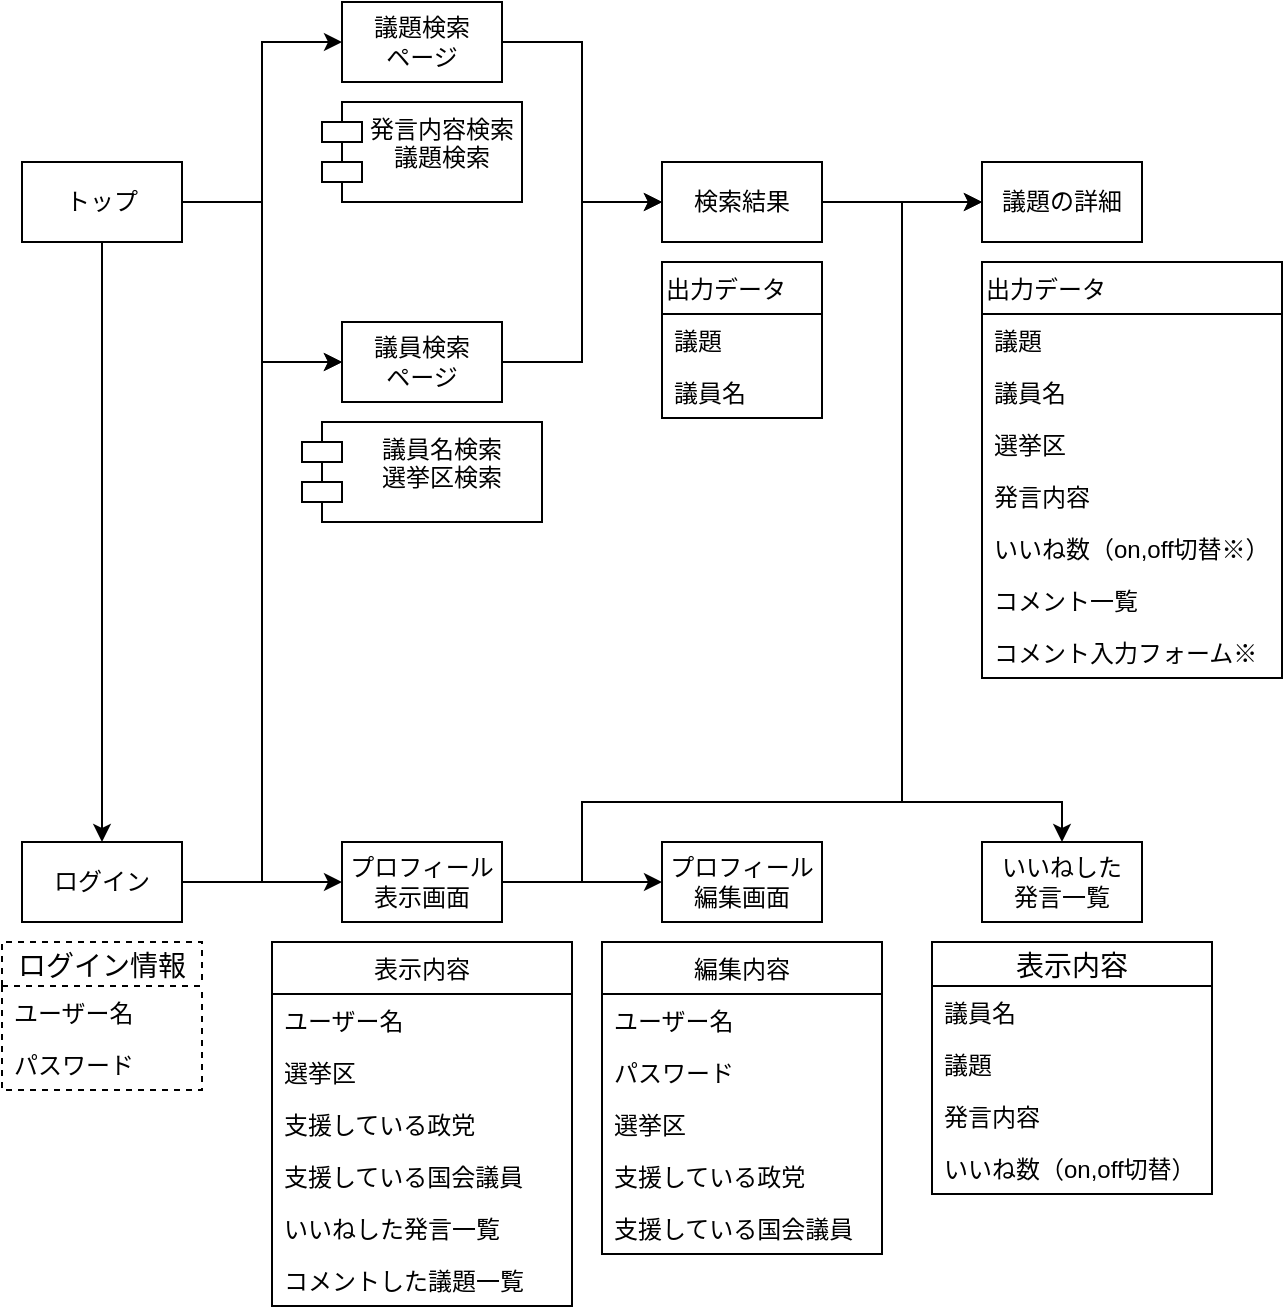 <mxfile version="12.7.9" type="github">
  <diagram id="0rO4H0AOjrc8wskct2MH" name="ページ1">
    <mxGraphModel dx="788" dy="538" grid="1" gridSize="10" guides="1" tooltips="1" connect="1" arrows="1" fold="1" page="1" pageScale="1" pageWidth="827" pageHeight="1169" math="0" shadow="0">
      <root>
        <mxCell id="0" />
        <mxCell id="1" parent="0" />
        <mxCell id="8d0hMVgpY54n9cvfxiN_-3" value="" style="edgeStyle=orthogonalEdgeStyle;rounded=0;orthogonalLoop=1;jettySize=auto;html=1;entryX=0;entryY=0.5;entryDx=0;entryDy=0;" parent="1" source="8d0hMVgpY54n9cvfxiN_-1" target="8d0hMVgpY54n9cvfxiN_-2" edge="1">
          <mxGeometry relative="1" as="geometry" />
        </mxCell>
        <mxCell id="8d0hMVgpY54n9cvfxiN_-5" value="" style="edgeStyle=orthogonalEdgeStyle;rounded=0;orthogonalLoop=1;jettySize=auto;html=1;entryX=0;entryY=0.5;entryDx=0;entryDy=0;" parent="1" source="8d0hMVgpY54n9cvfxiN_-1" target="8d0hMVgpY54n9cvfxiN_-4" edge="1">
          <mxGeometry relative="1" as="geometry" />
        </mxCell>
        <mxCell id="k88-d9VjDGWnWwPNP36y-23" value="" style="edgeStyle=orthogonalEdgeStyle;rounded=0;orthogonalLoop=1;jettySize=auto;html=1;entryX=0.5;entryY=0;entryDx=0;entryDy=0;" edge="1" parent="1" source="8d0hMVgpY54n9cvfxiN_-1" target="dAQDUS-45XpWEjmuFLyP-19">
          <mxGeometry relative="1" as="geometry">
            <mxPoint x="80" y="240" as="targetPoint" />
          </mxGeometry>
        </mxCell>
        <mxCell id="8d0hMVgpY54n9cvfxiN_-1" value="トップ" style="rounded=0;whiteSpace=wrap;html=1;" parent="1" vertex="1">
          <mxGeometry x="40" y="120" width="80" height="40" as="geometry" />
        </mxCell>
        <mxCell id="8d0hMVgpY54n9cvfxiN_-10" value="" style="edgeStyle=orthogonalEdgeStyle;rounded=0;orthogonalLoop=1;jettySize=auto;html=1;entryX=0;entryY=0.5;entryDx=0;entryDy=0;" parent="1" source="8d0hMVgpY54n9cvfxiN_-4" target="8d0hMVgpY54n9cvfxiN_-8" edge="1">
          <mxGeometry relative="1" as="geometry">
            <mxPoint x="360" y="180" as="targetPoint" />
          </mxGeometry>
        </mxCell>
        <mxCell id="8d0hMVgpY54n9cvfxiN_-4" value="議員検索&lt;br&gt;ページ" style="rounded=0;whiteSpace=wrap;html=1;" parent="1" vertex="1">
          <mxGeometry x="200" y="200" width="80" height="40" as="geometry" />
        </mxCell>
        <mxCell id="8d0hMVgpY54n9cvfxiN_-9" value="" style="edgeStyle=orthogonalEdgeStyle;rounded=0;orthogonalLoop=1;jettySize=auto;html=1;entryX=0;entryY=0.5;entryDx=0;entryDy=0;" parent="1" source="8d0hMVgpY54n9cvfxiN_-2" target="8d0hMVgpY54n9cvfxiN_-8" edge="1">
          <mxGeometry relative="1" as="geometry" />
        </mxCell>
        <mxCell id="8d0hMVgpY54n9cvfxiN_-2" value="議題検索&lt;br&gt;ページ" style="rounded=0;whiteSpace=wrap;html=1;" parent="1" vertex="1">
          <mxGeometry x="200" y="40" width="80" height="40" as="geometry" />
        </mxCell>
        <mxCell id="8d0hMVgpY54n9cvfxiN_-12" value="" style="edgeStyle=orthogonalEdgeStyle;rounded=0;orthogonalLoop=1;jettySize=auto;html=1;" parent="1" source="8d0hMVgpY54n9cvfxiN_-8" target="8d0hMVgpY54n9cvfxiN_-11" edge="1">
          <mxGeometry relative="1" as="geometry" />
        </mxCell>
        <mxCell id="8d0hMVgpY54n9cvfxiN_-8" value="検索結果" style="rounded=0;whiteSpace=wrap;html=1;" parent="1" vertex="1">
          <mxGeometry x="360" y="120" width="80" height="40" as="geometry" />
        </mxCell>
        <mxCell id="8d0hMVgpY54n9cvfxiN_-11" value="議題の詳細" style="rounded=0;whiteSpace=wrap;html=1;" parent="1" vertex="1">
          <mxGeometry x="520" y="120" width="80" height="40" as="geometry" />
        </mxCell>
        <mxCell id="8d0hMVgpY54n9cvfxiN_-17" style="edgeStyle=orthogonalEdgeStyle;rounded=0;orthogonalLoop=1;jettySize=auto;html=1;exitX=0.5;exitY=1;exitDx=0;exitDy=0;exitPerimeter=0;" parent="1" edge="1">
          <mxGeometry relative="1" as="geometry">
            <mxPoint x="240" y="170" as="sourcePoint" />
            <mxPoint x="240" y="170" as="targetPoint" />
          </mxGeometry>
        </mxCell>
        <mxCell id="8d0hMVgpY54n9cvfxiN_-18" value="発言内容検索&#xa;議題検索" style="shape=module;align=left;spacingLeft=20;align=center;verticalAlign=top;" parent="1" vertex="1">
          <mxGeometry x="190" y="90" width="100" height="50" as="geometry" />
        </mxCell>
        <mxCell id="8d0hMVgpY54n9cvfxiN_-19" value="議員名検索&#xa;選挙区検索" style="shape=module;align=left;spacingLeft=20;align=center;verticalAlign=top;" parent="1" vertex="1">
          <mxGeometry x="180" y="250" width="120" height="50" as="geometry" />
        </mxCell>
        <mxCell id="dAQDUS-45XpWEjmuFLyP-4" value="出力データ" style="swimlane;fontStyle=0;childLayout=stackLayout;horizontal=1;startSize=26;fillColor=none;horizontalStack=0;resizeParent=1;resizeParentMax=0;resizeLast=0;collapsible=1;marginBottom=0;align=left;" parent="1" vertex="1">
          <mxGeometry x="360" y="170" width="80" height="78" as="geometry">
            <mxRectangle x="360" y="170" width="90" height="26" as="alternateBounds" />
          </mxGeometry>
        </mxCell>
        <mxCell id="dAQDUS-45XpWEjmuFLyP-5" value="議題" style="text;strokeColor=none;fillColor=none;align=left;verticalAlign=top;spacingLeft=4;spacingRight=4;overflow=hidden;rotatable=0;points=[[0,0.5],[1,0.5]];portConstraint=eastwest;" parent="dAQDUS-45XpWEjmuFLyP-4" vertex="1">
          <mxGeometry y="26" width="80" height="26" as="geometry" />
        </mxCell>
        <mxCell id="dAQDUS-45XpWEjmuFLyP-6" value="議員名" style="text;strokeColor=none;fillColor=none;align=left;verticalAlign=top;spacingLeft=4;spacingRight=4;overflow=hidden;rotatable=0;points=[[0,0.5],[1,0.5]];portConstraint=eastwest;" parent="dAQDUS-45XpWEjmuFLyP-4" vertex="1">
          <mxGeometry y="52" width="80" height="26" as="geometry" />
        </mxCell>
        <mxCell id="dAQDUS-45XpWEjmuFLyP-8" value="出力データ" style="swimlane;fontStyle=0;childLayout=stackLayout;horizontal=1;startSize=26;fillColor=none;horizontalStack=0;resizeParent=1;resizeParentMax=0;resizeLast=0;collapsible=1;marginBottom=0;align=left;" parent="1" vertex="1">
          <mxGeometry x="520" y="170" width="150" height="208" as="geometry">
            <mxRectangle x="520" y="170" width="90" height="26" as="alternateBounds" />
          </mxGeometry>
        </mxCell>
        <mxCell id="dAQDUS-45XpWEjmuFLyP-9" value="議題" style="text;strokeColor=none;fillColor=none;align=left;verticalAlign=top;spacingLeft=4;spacingRight=4;overflow=hidden;rotatable=0;points=[[0,0.5],[1,0.5]];portConstraint=eastwest;" parent="dAQDUS-45XpWEjmuFLyP-8" vertex="1">
          <mxGeometry y="26" width="150" height="26" as="geometry" />
        </mxCell>
        <mxCell id="dAQDUS-45XpWEjmuFLyP-10" value="議員名" style="text;strokeColor=none;fillColor=none;align=left;verticalAlign=top;spacingLeft=4;spacingRight=4;overflow=hidden;rotatable=0;points=[[0,0.5],[1,0.5]];portConstraint=eastwest;" parent="dAQDUS-45XpWEjmuFLyP-8" vertex="1">
          <mxGeometry y="52" width="150" height="26" as="geometry" />
        </mxCell>
        <mxCell id="dAQDUS-45XpWEjmuFLyP-11" value="選挙区" style="text;strokeColor=none;fillColor=none;align=left;verticalAlign=top;spacingLeft=4;spacingRight=4;overflow=hidden;rotatable=0;points=[[0,0.5],[1,0.5]];portConstraint=eastwest;" parent="dAQDUS-45XpWEjmuFLyP-8" vertex="1">
          <mxGeometry y="78" width="150" height="26" as="geometry" />
        </mxCell>
        <mxCell id="dAQDUS-45XpWEjmuFLyP-18" value="発言内容" style="text;strokeColor=none;fillColor=none;align=left;verticalAlign=top;spacingLeft=4;spacingRight=4;overflow=hidden;rotatable=0;points=[[0,0.5],[1,0.5]];portConstraint=eastwest;" parent="dAQDUS-45XpWEjmuFLyP-8" vertex="1">
          <mxGeometry y="104" width="150" height="26" as="geometry" />
        </mxCell>
        <mxCell id="k88-d9VjDGWnWwPNP36y-26" value="いいね数（on,off切替※）" style="text;strokeColor=none;fillColor=none;align=left;verticalAlign=top;spacingLeft=4;spacingRight=4;overflow=hidden;rotatable=0;points=[[0,0.5],[1,0.5]];portConstraint=eastwest;" vertex="1" parent="dAQDUS-45XpWEjmuFLyP-8">
          <mxGeometry y="130" width="150" height="26" as="geometry" />
        </mxCell>
        <mxCell id="k88-d9VjDGWnWwPNP36y-27" value="コメント一覧" style="text;strokeColor=none;fillColor=none;align=left;verticalAlign=top;spacingLeft=4;spacingRight=4;overflow=hidden;rotatable=0;points=[[0,0.5],[1,0.5]];portConstraint=eastwest;" vertex="1" parent="dAQDUS-45XpWEjmuFLyP-8">
          <mxGeometry y="156" width="150" height="26" as="geometry" />
        </mxCell>
        <mxCell id="k88-d9VjDGWnWwPNP36y-28" value="コメント入力フォーム※" style="text;strokeColor=none;fillColor=none;align=left;verticalAlign=top;spacingLeft=4;spacingRight=4;overflow=hidden;rotatable=0;points=[[0,0.5],[1,0.5]];portConstraint=eastwest;" vertex="1" parent="dAQDUS-45XpWEjmuFLyP-8">
          <mxGeometry y="182" width="150" height="26" as="geometry" />
        </mxCell>
        <mxCell id="k88-d9VjDGWnWwPNP36y-24" style="edgeStyle=orthogonalEdgeStyle;rounded=0;orthogonalLoop=1;jettySize=auto;html=1;exitX=1;exitY=0.5;exitDx=0;exitDy=0;entryX=0;entryY=0.5;entryDx=0;entryDy=0;" edge="1" parent="1" source="dAQDUS-45XpWEjmuFLyP-19" target="dAQDUS-45XpWEjmuFLyP-22">
          <mxGeometry relative="1" as="geometry" />
        </mxCell>
        <mxCell id="k88-d9VjDGWnWwPNP36y-25" style="edgeStyle=orthogonalEdgeStyle;rounded=0;orthogonalLoop=1;jettySize=auto;html=1;exitX=1;exitY=0.5;exitDx=0;exitDy=0;entryX=0;entryY=0.5;entryDx=0;entryDy=0;" edge="1" parent="1" source="dAQDUS-45XpWEjmuFLyP-19" target="8d0hMVgpY54n9cvfxiN_-4">
          <mxGeometry relative="1" as="geometry" />
        </mxCell>
        <mxCell id="dAQDUS-45XpWEjmuFLyP-19" value="ログイン" style="rounded=0;whiteSpace=wrap;html=1;align=center;" parent="1" vertex="1">
          <mxGeometry x="40" y="460" width="80" height="40" as="geometry" />
        </mxCell>
        <mxCell id="dAQDUS-45XpWEjmuFLyP-25" value="" style="edgeStyle=orthogonalEdgeStyle;rounded=0;orthogonalLoop=1;jettySize=auto;html=1;" parent="1" source="dAQDUS-45XpWEjmuFLyP-22" target="dAQDUS-45XpWEjmuFLyP-24" edge="1">
          <mxGeometry relative="1" as="geometry" />
        </mxCell>
        <mxCell id="k88-d9VjDGWnWwPNP36y-21" value="" style="edgeStyle=orthogonalEdgeStyle;rounded=0;orthogonalLoop=1;jettySize=auto;html=1;entryX=0.5;entryY=0;entryDx=0;entryDy=0;" edge="1" parent="1" source="dAQDUS-45XpWEjmuFLyP-22" target="k88-d9VjDGWnWwPNP36y-20">
          <mxGeometry relative="1" as="geometry">
            <Array as="points">
              <mxPoint x="320" y="480" />
              <mxPoint x="320" y="440" />
              <mxPoint x="560" y="440" />
            </Array>
          </mxGeometry>
        </mxCell>
        <mxCell id="k88-d9VjDGWnWwPNP36y-37" style="edgeStyle=orthogonalEdgeStyle;rounded=0;orthogonalLoop=1;jettySize=auto;html=1;entryX=0;entryY=0.5;entryDx=0;entryDy=0;" edge="1" parent="1" source="dAQDUS-45XpWEjmuFLyP-22" target="8d0hMVgpY54n9cvfxiN_-11">
          <mxGeometry relative="1" as="geometry">
            <mxPoint x="720" y="450" as="targetPoint" />
            <Array as="points">
              <mxPoint x="320" y="480" />
              <mxPoint x="320" y="440" />
              <mxPoint x="480" y="440" />
              <mxPoint x="480" y="140" />
            </Array>
          </mxGeometry>
        </mxCell>
        <mxCell id="dAQDUS-45XpWEjmuFLyP-22" value="プロフィール&lt;br&gt;表示画面" style="rounded=0;whiteSpace=wrap;html=1;align=center;" parent="1" vertex="1">
          <mxGeometry x="200" y="460" width="80" height="40" as="geometry" />
        </mxCell>
        <mxCell id="k88-d9VjDGWnWwPNP36y-20" value="いいねした&lt;br&gt;発言一覧" style="rounded=0;whiteSpace=wrap;html=1;align=center;" vertex="1" parent="1">
          <mxGeometry x="520" y="460" width="80" height="40" as="geometry" />
        </mxCell>
        <mxCell id="dAQDUS-45XpWEjmuFLyP-24" value="プロフィール&lt;br&gt;編集画面" style="rounded=0;whiteSpace=wrap;html=1;align=center;" parent="1" vertex="1">
          <mxGeometry x="360" y="460" width="80" height="40" as="geometry" />
        </mxCell>
        <mxCell id="dAQDUS-45XpWEjmuFLyP-27" value="ログイン情報" style="swimlane;fontStyle=0;childLayout=stackLayout;horizontal=1;startSize=22;fillColor=none;horizontalStack=0;resizeParent=1;resizeParentMax=0;resizeLast=0;collapsible=1;marginBottom=0;swimlaneFillColor=#ffffff;align=center;fontSize=14;dashed=1;" parent="1" vertex="1">
          <mxGeometry x="30" y="510" width="100" height="74" as="geometry" />
        </mxCell>
        <mxCell id="dAQDUS-45XpWEjmuFLyP-28" value="ユーザー名" style="text;strokeColor=none;fillColor=none;spacingLeft=4;spacingRight=4;overflow=hidden;rotatable=0;points=[[0,0.5],[1,0.5]];portConstraint=eastwest;fontSize=12;" parent="dAQDUS-45XpWEjmuFLyP-27" vertex="1">
          <mxGeometry y="22" width="100" height="26" as="geometry" />
        </mxCell>
        <mxCell id="dAQDUS-45XpWEjmuFLyP-29" value="パスワード" style="text;strokeColor=none;fillColor=none;spacingLeft=4;spacingRight=4;overflow=hidden;rotatable=0;points=[[0,0.5],[1,0.5]];portConstraint=eastwest;fontSize=12;" parent="dAQDUS-45XpWEjmuFLyP-27" vertex="1">
          <mxGeometry y="48" width="100" height="26" as="geometry" />
        </mxCell>
        <mxCell id="k88-d9VjDGWnWwPNP36y-2" value="表示内容" style="swimlane;fontStyle=0;childLayout=stackLayout;horizontal=1;startSize=26;fillColor=none;horizontalStack=0;resizeParent=1;resizeParentMax=0;resizeLast=0;collapsible=1;marginBottom=0;" vertex="1" parent="1">
          <mxGeometry x="165" y="510" width="150" height="182" as="geometry" />
        </mxCell>
        <mxCell id="k88-d9VjDGWnWwPNP36y-3" value="ユーザー名" style="text;strokeColor=none;fillColor=none;align=left;verticalAlign=top;spacingLeft=4;spacingRight=4;overflow=hidden;rotatable=0;points=[[0,0.5],[1,0.5]];portConstraint=eastwest;" vertex="1" parent="k88-d9VjDGWnWwPNP36y-2">
          <mxGeometry y="26" width="150" height="26" as="geometry" />
        </mxCell>
        <mxCell id="k88-d9VjDGWnWwPNP36y-4" value="選挙区" style="text;strokeColor=none;fillColor=none;align=left;verticalAlign=top;spacingLeft=4;spacingRight=4;overflow=hidden;rotatable=0;points=[[0,0.5],[1,0.5]];portConstraint=eastwest;" vertex="1" parent="k88-d9VjDGWnWwPNP36y-2">
          <mxGeometry y="52" width="150" height="26" as="geometry" />
        </mxCell>
        <mxCell id="k88-d9VjDGWnWwPNP36y-5" value="支援している政党" style="text;strokeColor=none;fillColor=none;align=left;verticalAlign=top;spacingLeft=4;spacingRight=4;overflow=hidden;rotatable=0;points=[[0,0.5],[1,0.5]];portConstraint=eastwest;" vertex="1" parent="k88-d9VjDGWnWwPNP36y-2">
          <mxGeometry y="78" width="150" height="26" as="geometry" />
        </mxCell>
        <mxCell id="k88-d9VjDGWnWwPNP36y-18" value="支援している国会議員" style="text;strokeColor=none;fillColor=none;align=left;verticalAlign=top;spacingLeft=4;spacingRight=4;overflow=hidden;rotatable=0;points=[[0,0.5],[1,0.5]];portConstraint=eastwest;" vertex="1" parent="k88-d9VjDGWnWwPNP36y-2">
          <mxGeometry y="104" width="150" height="26" as="geometry" />
        </mxCell>
        <mxCell id="k88-d9VjDGWnWwPNP36y-19" value="いいねした発言一覧" style="text;strokeColor=none;fillColor=none;align=left;verticalAlign=top;spacingLeft=4;spacingRight=4;overflow=hidden;rotatable=0;points=[[0,0.5],[1,0.5]];portConstraint=eastwest;" vertex="1" parent="k88-d9VjDGWnWwPNP36y-2">
          <mxGeometry y="130" width="150" height="26" as="geometry" />
        </mxCell>
        <mxCell id="k88-d9VjDGWnWwPNP36y-9" value="コメントした議題一覧" style="text;strokeColor=none;fillColor=none;align=left;verticalAlign=top;spacingLeft=4;spacingRight=4;overflow=hidden;rotatable=0;points=[[0,0.5],[1,0.5]];portConstraint=eastwest;" vertex="1" parent="k88-d9VjDGWnWwPNP36y-2">
          <mxGeometry y="156" width="150" height="26" as="geometry" />
        </mxCell>
        <mxCell id="k88-d9VjDGWnWwPNP36y-10" value="編集内容" style="swimlane;fontStyle=0;childLayout=stackLayout;horizontal=1;startSize=26;fillColor=none;horizontalStack=0;resizeParent=1;resizeParentMax=0;resizeLast=0;collapsible=1;marginBottom=0;" vertex="1" parent="1">
          <mxGeometry x="330" y="510" width="140" height="156" as="geometry" />
        </mxCell>
        <mxCell id="k88-d9VjDGWnWwPNP36y-11" value="ユーザー名" style="text;strokeColor=none;fillColor=none;align=left;verticalAlign=top;spacingLeft=4;spacingRight=4;overflow=hidden;rotatable=0;points=[[0,0.5],[1,0.5]];portConstraint=eastwest;" vertex="1" parent="k88-d9VjDGWnWwPNP36y-10">
          <mxGeometry y="26" width="140" height="26" as="geometry" />
        </mxCell>
        <mxCell id="k88-d9VjDGWnWwPNP36y-12" value="パスワード" style="text;strokeColor=none;fillColor=none;align=left;verticalAlign=top;spacingLeft=4;spacingRight=4;overflow=hidden;rotatable=0;points=[[0,0.5],[1,0.5]];portConstraint=eastwest;" vertex="1" parent="k88-d9VjDGWnWwPNP36y-10">
          <mxGeometry y="52" width="140" height="26" as="geometry" />
        </mxCell>
        <mxCell id="k88-d9VjDGWnWwPNP36y-13" value="選挙区" style="text;strokeColor=none;fillColor=none;align=left;verticalAlign=top;spacingLeft=4;spacingRight=4;overflow=hidden;rotatable=0;points=[[0,0.5],[1,0.5]];portConstraint=eastwest;" vertex="1" parent="k88-d9VjDGWnWwPNP36y-10">
          <mxGeometry y="78" width="140" height="26" as="geometry" />
        </mxCell>
        <mxCell id="k88-d9VjDGWnWwPNP36y-14" value="支援している政党" style="text;strokeColor=none;fillColor=none;align=left;verticalAlign=top;spacingLeft=4;spacingRight=4;overflow=hidden;rotatable=0;points=[[0,0.5],[1,0.5]];portConstraint=eastwest;" vertex="1" parent="k88-d9VjDGWnWwPNP36y-10">
          <mxGeometry y="104" width="140" height="26" as="geometry" />
        </mxCell>
        <mxCell id="k88-d9VjDGWnWwPNP36y-15" value="支援している国会議員" style="text;strokeColor=none;fillColor=none;align=left;verticalAlign=top;spacingLeft=4;spacingRight=4;overflow=hidden;rotatable=0;points=[[0,0.5],[1,0.5]];portConstraint=eastwest;" vertex="1" parent="k88-d9VjDGWnWwPNP36y-10">
          <mxGeometry y="130" width="140" height="26" as="geometry" />
        </mxCell>
        <mxCell id="k88-d9VjDGWnWwPNP36y-30" value="表示内容" style="swimlane;fontStyle=0;childLayout=stackLayout;horizontal=1;startSize=22;fillColor=none;horizontalStack=0;resizeParent=1;resizeParentMax=0;resizeLast=0;collapsible=1;marginBottom=0;swimlaneFillColor=#ffffff;align=center;fontSize=14;" vertex="1" parent="1">
          <mxGeometry x="495" y="510" width="140" height="126" as="geometry" />
        </mxCell>
        <mxCell id="k88-d9VjDGWnWwPNP36y-31" value="議員名" style="text;strokeColor=none;fillColor=none;spacingLeft=4;spacingRight=4;overflow=hidden;rotatable=0;points=[[0,0.5],[1,0.5]];portConstraint=eastwest;fontSize=12;" vertex="1" parent="k88-d9VjDGWnWwPNP36y-30">
          <mxGeometry y="22" width="140" height="26" as="geometry" />
        </mxCell>
        <mxCell id="k88-d9VjDGWnWwPNP36y-32" value="議題" style="text;strokeColor=none;fillColor=none;spacingLeft=4;spacingRight=4;overflow=hidden;rotatable=0;points=[[0,0.5],[1,0.5]];portConstraint=eastwest;fontSize=12;" vertex="1" parent="k88-d9VjDGWnWwPNP36y-30">
          <mxGeometry y="48" width="140" height="26" as="geometry" />
        </mxCell>
        <mxCell id="k88-d9VjDGWnWwPNP36y-33" value="発言内容" style="text;strokeColor=none;fillColor=none;spacingLeft=4;spacingRight=4;overflow=hidden;rotatable=0;points=[[0,0.5],[1,0.5]];portConstraint=eastwest;fontSize=12;" vertex="1" parent="k88-d9VjDGWnWwPNP36y-30">
          <mxGeometry y="74" width="140" height="26" as="geometry" />
        </mxCell>
        <mxCell id="k88-d9VjDGWnWwPNP36y-34" value="いいね数（on,off切替）" style="text;strokeColor=none;fillColor=none;spacingLeft=4;spacingRight=4;overflow=hidden;rotatable=0;points=[[0,0.5],[1,0.5]];portConstraint=eastwest;fontSize=12;" vertex="1" parent="k88-d9VjDGWnWwPNP36y-30">
          <mxGeometry y="100" width="140" height="26" as="geometry" />
        </mxCell>
      </root>
    </mxGraphModel>
  </diagram>
</mxfile>
